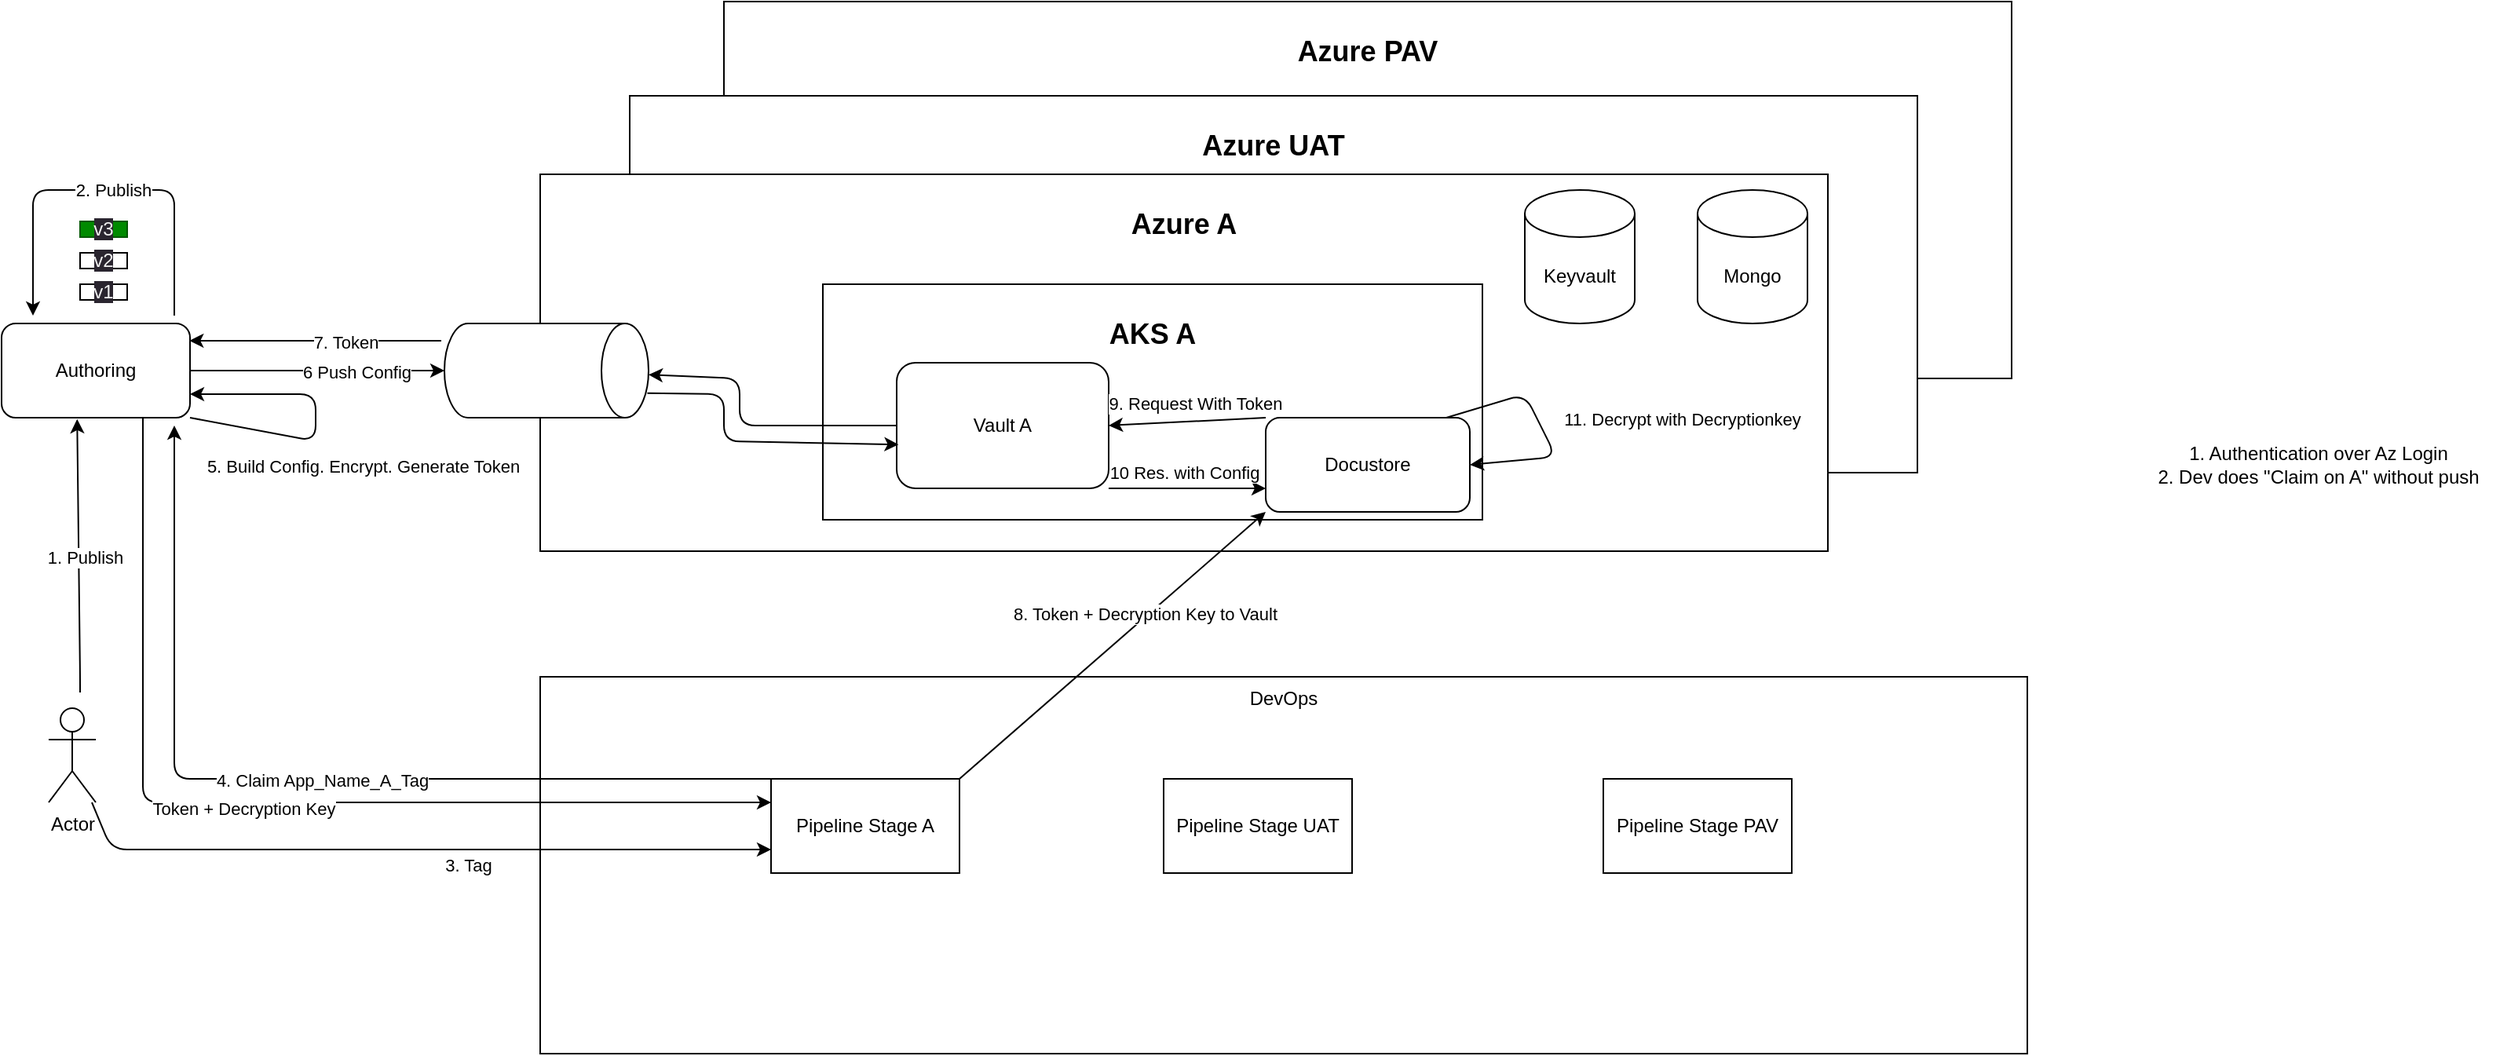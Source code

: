 <mxfile>
    <diagram id="MMQ-_EDCou5-BBH2CZF1" name="Page-1">
        <mxGraphModel dx="1489" dy="1012" grid="1" gridSize="10" guides="1" tooltips="1" connect="1" arrows="1" fold="1" page="1" pageScale="1" pageWidth="827" pageHeight="1169" math="0" shadow="0">
            <root>
                <mxCell id="0"/>
                <mxCell id="1" parent="0"/>
                <mxCell id="19" value="&lt;h2&gt;Azure PAV&lt;/h2&gt;" style="whiteSpace=wrap;html=1;horizontal=1;verticalAlign=top;" parent="1" vertex="1">
                    <mxGeometry x="490" y="60" width="820" height="240" as="geometry"/>
                </mxCell>
                <mxCell id="15" value="&lt;h2&gt;Azure UAT&lt;/h2&gt;" style="whiteSpace=wrap;html=1;horizontal=1;verticalAlign=top;" parent="1" vertex="1">
                    <mxGeometry x="430" y="120" width="820" height="240" as="geometry"/>
                </mxCell>
                <mxCell id="5" value="&lt;h2&gt;Azure A&lt;/h2&gt;" style="whiteSpace=wrap;html=1;horizontal=1;verticalAlign=top;" parent="1" vertex="1">
                    <mxGeometry x="373" y="170" width="820" height="240" as="geometry"/>
                </mxCell>
                <mxCell id="2" value="" style="shape=cylinder3;whiteSpace=wrap;html=1;boundedLbl=1;backgroundOutline=1;size=15;rotation=90;" parent="1" vertex="1">
                    <mxGeometry x="347" y="230" width="60" height="130" as="geometry"/>
                </mxCell>
                <mxCell id="3" value="Authoring" style="rounded=1;whiteSpace=wrap;html=1;" parent="1" vertex="1">
                    <mxGeometry x="30" y="265" width="120" height="60" as="geometry"/>
                </mxCell>
                <mxCell id="6" value="&lt;h2&gt;AKS A&lt;/h2&gt;" style="rounded=0;whiteSpace=wrap;html=1;horizontal=1;verticalAlign=top;" parent="1" vertex="1">
                    <mxGeometry x="553" y="240" width="420" height="150" as="geometry"/>
                </mxCell>
                <mxCell id="4" value="Vault A" style="rounded=1;whiteSpace=wrap;html=1;" parent="1" vertex="1">
                    <mxGeometry x="600" y="290" width="135" height="80" as="geometry"/>
                </mxCell>
                <mxCell id="20" value="Keyvault" style="shape=cylinder3;whiteSpace=wrap;html=1;boundedLbl=1;backgroundOutline=1;size=15;" parent="1" vertex="1">
                    <mxGeometry x="1000" y="180" width="70" height="85" as="geometry"/>
                </mxCell>
                <mxCell id="21" value="Docustore" style="rounded=1;whiteSpace=wrap;html=1;" parent="1" vertex="1">
                    <mxGeometry x="835" y="325" width="130" height="60" as="geometry"/>
                </mxCell>
                <mxCell id="22" value="Mongo" style="shape=cylinder3;whiteSpace=wrap;html=1;boundedLbl=1;backgroundOutline=1;size=15;" parent="1" vertex="1">
                    <mxGeometry x="1110" y="180" width="70" height="85" as="geometry"/>
                </mxCell>
                <mxCell id="23" value="DevOps" style="whiteSpace=wrap;html=1;verticalAlign=top;" parent="1" vertex="1">
                    <mxGeometry x="373" y="490" width="947" height="240" as="geometry"/>
                </mxCell>
                <mxCell id="24" value="Actor" style="shape=umlActor;verticalLabelPosition=bottom;verticalAlign=top;html=1;outlineConnect=0;" parent="1" vertex="1">
                    <mxGeometry x="60" y="510" width="30" height="60" as="geometry"/>
                </mxCell>
                <mxCell id="27" value="" style="endArrow=classic;html=1;entryX=0.401;entryY=1.015;entryDx=0;entryDy=0;entryPerimeter=0;" parent="1" target="3" edge="1">
                    <mxGeometry width="50" height="50" relative="1" as="geometry">
                        <mxPoint x="80" y="500" as="sourcePoint"/>
                        <mxPoint x="130" y="450" as="targetPoint"/>
                        <Array as="points">
                            <mxPoint x="80" y="490"/>
                        </Array>
                    </mxGeometry>
                </mxCell>
                <mxCell id="29" value="1. Publish" style="edgeLabel;html=1;align=center;verticalAlign=middle;resizable=0;points=[];" parent="27" vertex="1" connectable="0">
                    <mxGeometry x="-0.008" y="-4" relative="1" as="geometry">
                        <mxPoint as="offset"/>
                    </mxGeometry>
                </mxCell>
                <mxCell id="30" value="&lt;meta charset=&quot;utf-8&quot;&gt;&lt;span style=&quot;color: rgb(240, 240, 240); font-family: Helvetica; font-size: 12px; font-style: normal; font-variant-ligatures: normal; font-variant-caps: normal; font-weight: 400; letter-spacing: normal; orphans: 2; text-align: center; text-indent: 0px; text-transform: none; widows: 2; word-spacing: 0px; -webkit-text-stroke-width: 0px; background-color: rgb(42, 37, 47); text-decoration-thickness: initial; text-decoration-style: initial; text-decoration-color: initial; float: none; display: inline !important;&quot;&gt;v1&lt;/span&gt;" style="rounded=0;whiteSpace=wrap;html=1;" parent="1" vertex="1">
                    <mxGeometry x="80" y="240" width="30" height="10" as="geometry"/>
                </mxCell>
                <mxCell id="31" value="&lt;span style=&quot;color: rgb(240, 240, 240); font-family: Helvetica; font-size: 12px; font-style: normal; font-variant-ligatures: normal; font-variant-caps: normal; font-weight: 400; letter-spacing: normal; orphans: 2; text-align: center; text-indent: 0px; text-transform: none; widows: 2; word-spacing: 0px; -webkit-text-stroke-width: 0px; background-color: rgb(42, 37, 47); text-decoration-thickness: initial; text-decoration-style: initial; text-decoration-color: initial; float: none; display: inline !important;&quot;&gt;v2&lt;/span&gt;" style="rounded=0;whiteSpace=wrap;html=1;" parent="1" vertex="1">
                    <mxGeometry x="80" y="220" width="30" height="10" as="geometry"/>
                </mxCell>
                <mxCell id="32" value="&lt;span style=&quot;color: rgb(240, 240, 240); font-family: Helvetica; font-size: 12px; font-style: normal; font-variant-ligatures: normal; font-variant-caps: normal; font-weight: 400; letter-spacing: normal; orphans: 2; text-align: center; text-indent: 0px; text-transform: none; widows: 2; word-spacing: 0px; -webkit-text-stroke-width: 0px; background-color: rgb(42, 37, 47); text-decoration-thickness: initial; text-decoration-style: initial; text-decoration-color: initial; float: none; display: inline !important;&quot;&gt;v3&lt;br&gt;&lt;/span&gt;" style="rounded=0;whiteSpace=wrap;html=1;fillColor=#008a00;fontColor=#ffffff;strokeColor=#005700;" parent="1" vertex="1">
                    <mxGeometry x="80" y="200" width="30" height="10" as="geometry"/>
                </mxCell>
                <mxCell id="34" value="" style="endArrow=classic;html=1;" parent="1" edge="1">
                    <mxGeometry width="50" height="50" relative="1" as="geometry">
                        <mxPoint x="140" y="260" as="sourcePoint"/>
                        <mxPoint x="50" y="260" as="targetPoint"/>
                        <Array as="points">
                            <mxPoint x="140" y="180"/>
                            <mxPoint x="50" y="180"/>
                        </Array>
                    </mxGeometry>
                </mxCell>
                <mxCell id="35" value="2. Publish" style="edgeLabel;html=1;align=center;verticalAlign=middle;resizable=0;points=[];" parent="34" vertex="1" connectable="0">
                    <mxGeometry x="-0.049" relative="1" as="geometry">
                        <mxPoint as="offset"/>
                    </mxGeometry>
                </mxCell>
                <mxCell id="36" value="" style="endArrow=classic;html=1;entryX=0;entryY=0.75;entryDx=0;entryDy=0;" parent="1" source="24" target="37" edge="1">
                    <mxGeometry width="50" height="50" relative="1" as="geometry">
                        <mxPoint x="100" y="550" as="sourcePoint"/>
                        <mxPoint x="340" y="520" as="targetPoint"/>
                        <Array as="points">
                            <mxPoint x="100" y="600"/>
                        </Array>
                    </mxGeometry>
                </mxCell>
                <mxCell id="41" value="3. Tag" style="edgeLabel;html=1;align=center;verticalAlign=middle;resizable=0;points=[];" parent="36" vertex="1" connectable="0">
                    <mxGeometry x="0.182" y="-1" relative="1" as="geometry">
                        <mxPoint x="-8" y="9" as="offset"/>
                    </mxGeometry>
                </mxCell>
                <mxCell id="37" value="Pipeline Stage A" style="rounded=0;whiteSpace=wrap;html=1;" parent="1" vertex="1">
                    <mxGeometry x="520" y="555" width="120" height="60" as="geometry"/>
                </mxCell>
                <mxCell id="39" value="Pipeline Stage UAT" style="rounded=0;whiteSpace=wrap;html=1;" parent="1" vertex="1">
                    <mxGeometry x="770" y="555" width="120" height="60" as="geometry"/>
                </mxCell>
                <mxCell id="40" value="Pipeline Stage PAV" style="rounded=0;whiteSpace=wrap;html=1;" parent="1" vertex="1">
                    <mxGeometry x="1050" y="555" width="120" height="60" as="geometry"/>
                </mxCell>
                <mxCell id="42" value="" style="endArrow=classic;html=1;exitX=0;exitY=0;exitDx=0;exitDy=0;" parent="1" source="37" edge="1">
                    <mxGeometry width="50" height="50" relative="1" as="geometry">
                        <mxPoint x="510" y="550" as="sourcePoint"/>
                        <mxPoint x="140" y="330" as="targetPoint"/>
                        <Array as="points">
                            <mxPoint x="140" y="555"/>
                        </Array>
                    </mxGeometry>
                </mxCell>
                <mxCell id="44" value="4. Claim App_Name_A_Tag" style="edgeLabel;html=1;align=center;verticalAlign=middle;resizable=0;points=[];" parent="42" vertex="1" connectable="0">
                    <mxGeometry x="-0.054" y="1" relative="1" as="geometry">
                        <mxPoint as="offset"/>
                    </mxGeometry>
                </mxCell>
                <mxCell id="45" value="" style="endArrow=classic;html=1;exitX=1;exitY=0.5;exitDx=0;exitDy=0;" parent="1" source="3" target="2" edge="1">
                    <mxGeometry width="50" height="50" relative="1" as="geometry">
                        <mxPoint x="170" y="300" as="sourcePoint"/>
                        <mxPoint x="220" y="250" as="targetPoint"/>
                    </mxGeometry>
                </mxCell>
                <mxCell id="49" value="6 Push Config" style="edgeLabel;html=1;align=center;verticalAlign=middle;resizable=0;points=[];" parent="45" vertex="1" connectable="0">
                    <mxGeometry x="0.306" y="-1" relative="1" as="geometry">
                        <mxPoint as="offset"/>
                    </mxGeometry>
                </mxCell>
                <mxCell id="47" value="" style="endArrow=classic;html=1;entryX=1;entryY=0.75;entryDx=0;entryDy=0;exitX=1;exitY=1;exitDx=0;exitDy=0;" parent="1" source="3" target="3" edge="1">
                    <mxGeometry width="50" height="50" relative="1" as="geometry">
                        <mxPoint x="210" y="370" as="sourcePoint"/>
                        <mxPoint x="570" y="290" as="targetPoint"/>
                        <Array as="points">
                            <mxPoint x="230" y="340"/>
                            <mxPoint x="230" y="310"/>
                        </Array>
                    </mxGeometry>
                </mxCell>
                <mxCell id="48" value="5. Build Config. Encrypt. Generate Token" style="edgeLabel;html=1;align=center;verticalAlign=middle;resizable=0;points=[];" parent="47" vertex="1" connectable="0">
                    <mxGeometry x="-0.415" relative="1" as="geometry">
                        <mxPoint x="55" y="20" as="offset"/>
                    </mxGeometry>
                </mxCell>
                <mxCell id="51" value="" style="endArrow=classic;html=1;exitX=0;exitY=0.5;exitDx=0;exitDy=0;" parent="1" source="4" target="2" edge="1">
                    <mxGeometry width="50" height="50" relative="1" as="geometry">
                        <mxPoint x="520" y="310" as="sourcePoint"/>
                        <mxPoint x="570" y="260" as="targetPoint"/>
                        <Array as="points">
                            <mxPoint x="500" y="330"/>
                            <mxPoint x="500" y="300"/>
                        </Array>
                    </mxGeometry>
                </mxCell>
                <mxCell id="52" value="" style="endArrow=classic;html=1;entryX=0.009;entryY=0.651;entryDx=0;entryDy=0;entryPerimeter=0;exitX=0.739;exitY=0.006;exitDx=0;exitDy=0;exitPerimeter=0;" parent="1" source="2" target="4" edge="1">
                    <mxGeometry width="50" height="50" relative="1" as="geometry">
                        <mxPoint x="438" y="289.09" as="sourcePoint"/>
                        <mxPoint x="600" y="289.09" as="targetPoint"/>
                        <Array as="points">
                            <mxPoint x="490" y="310"/>
                            <mxPoint x="490" y="340"/>
                        </Array>
                    </mxGeometry>
                </mxCell>
                <mxCell id="55" value="" style="endArrow=classic;html=1;entryX=0.997;entryY=0.183;entryDx=0;entryDy=0;entryPerimeter=0;" parent="1" target="3" edge="1">
                    <mxGeometry width="50" height="50" relative="1" as="geometry">
                        <mxPoint x="310" y="276" as="sourcePoint"/>
                        <mxPoint x="530" y="260" as="targetPoint"/>
                    </mxGeometry>
                </mxCell>
                <mxCell id="56" value="7. Token" style="edgeLabel;html=1;align=center;verticalAlign=middle;resizable=0;points=[];" parent="55" vertex="1" connectable="0">
                    <mxGeometry x="-0.221" y="1" relative="1" as="geometry">
                        <mxPoint x="1" as="offset"/>
                    </mxGeometry>
                </mxCell>
                <mxCell id="57" value="" style="endArrow=classic;html=1;entryX=0;entryY=0.25;entryDx=0;entryDy=0;exitX=0.75;exitY=1;exitDx=0;exitDy=0;" parent="1" source="3" target="37" edge="1">
                    <mxGeometry width="50" height="50" relative="1" as="geometry">
                        <mxPoint x="210" y="490" as="sourcePoint"/>
                        <mxPoint x="260" y="440" as="targetPoint"/>
                        <Array as="points">
                            <mxPoint x="120" y="570"/>
                        </Array>
                    </mxGeometry>
                </mxCell>
                <mxCell id="58" value="Token + Decryption Key" style="edgeLabel;html=1;align=center;verticalAlign=middle;resizable=0;points=[];" parent="57" vertex="1" connectable="0">
                    <mxGeometry x="-0.043" y="-3" relative="1" as="geometry">
                        <mxPoint y="1" as="offset"/>
                    </mxGeometry>
                </mxCell>
                <mxCell id="59" value="" style="endArrow=classic;html=1;entryX=0;entryY=1;entryDx=0;entryDy=0;" parent="1" target="21" edge="1">
                    <mxGeometry width="50" height="50" relative="1" as="geometry">
                        <mxPoint x="640" y="555" as="sourcePoint"/>
                        <mxPoint x="690" y="505" as="targetPoint"/>
                    </mxGeometry>
                </mxCell>
                <mxCell id="60" value="8. Token + Decryption Key to Vault" style="edgeLabel;html=1;align=center;verticalAlign=middle;resizable=0;points=[];" parent="59" vertex="1" connectable="0">
                    <mxGeometry x="0.216" y="2" relative="1" as="geometry">
                        <mxPoint as="offset"/>
                    </mxGeometry>
                </mxCell>
                <mxCell id="62" value="" style="endArrow=classic;html=1;entryX=1;entryY=0.5;entryDx=0;entryDy=0;exitX=0;exitY=0;exitDx=0;exitDy=0;" parent="1" source="21" target="4" edge="1">
                    <mxGeometry width="50" height="50" relative="1" as="geometry">
                        <mxPoint x="835" y="350" as="sourcePoint"/>
                        <mxPoint x="885" y="300" as="targetPoint"/>
                    </mxGeometry>
                </mxCell>
                <mxCell id="64" value="9. Request With Token" style="edgeLabel;html=1;align=center;verticalAlign=middle;resizable=0;points=[];" parent="62" vertex="1" connectable="0">
                    <mxGeometry x="-0.451" y="-1" relative="1" as="geometry">
                        <mxPoint x="-18" y="-10" as="offset"/>
                    </mxGeometry>
                </mxCell>
                <mxCell id="65" value="" style="endArrow=classic;html=1;exitX=1;exitY=1;exitDx=0;exitDy=0;entryX=0;entryY=0.75;entryDx=0;entryDy=0;" parent="1" source="4" target="21" edge="1">
                    <mxGeometry width="50" height="50" relative="1" as="geometry">
                        <mxPoint x="760" y="380" as="sourcePoint"/>
                        <mxPoint x="810" y="330" as="targetPoint"/>
                    </mxGeometry>
                </mxCell>
                <mxCell id="66" value="10 Res. with Config" style="edgeLabel;html=1;align=center;verticalAlign=middle;resizable=0;points=[];" parent="65" vertex="1" connectable="0">
                    <mxGeometry x="-0.33" y="1" relative="1" as="geometry">
                        <mxPoint x="14" y="-9" as="offset"/>
                    </mxGeometry>
                </mxCell>
                <mxCell id="67" value="" style="endArrow=classic;html=1;exitX=1;exitY=1;exitDx=0;exitDy=0;entryX=1;entryY=0.5;entryDx=0;entryDy=0;" edge="1" parent="1" target="21">
                    <mxGeometry width="50" height="50" relative="1" as="geometry">
                        <mxPoint x="950" y="325" as="sourcePoint"/>
                        <mxPoint x="1050" y="325" as="targetPoint"/>
                        <Array as="points">
                            <mxPoint x="1000" y="310"/>
                            <mxPoint x="1020" y="350"/>
                        </Array>
                    </mxGeometry>
                </mxCell>
                <mxCell id="68" value="11. Decrypt with Decryptionkey" style="edgeLabel;html=1;align=center;verticalAlign=middle;resizable=0;points=[];" vertex="1" connectable="0" parent="67">
                    <mxGeometry x="-0.33" y="1" relative="1" as="geometry">
                        <mxPoint x="101" y="16" as="offset"/>
                    </mxGeometry>
                </mxCell>
                <mxCell id="69" value="1. Authentication over Az Login&lt;br&gt;2. Dev does &quot;Claim on A&quot; without push&lt;br&gt;" style="text;html=1;align=center;verticalAlign=middle;resizable=0;points=[];autosize=1;strokeColor=none;fillColor=none;" vertex="1" parent="1">
                    <mxGeometry x="1390" y="335" width="230" height="40" as="geometry"/>
                </mxCell>
            </root>
        </mxGraphModel>
    </diagram>
</mxfile>
